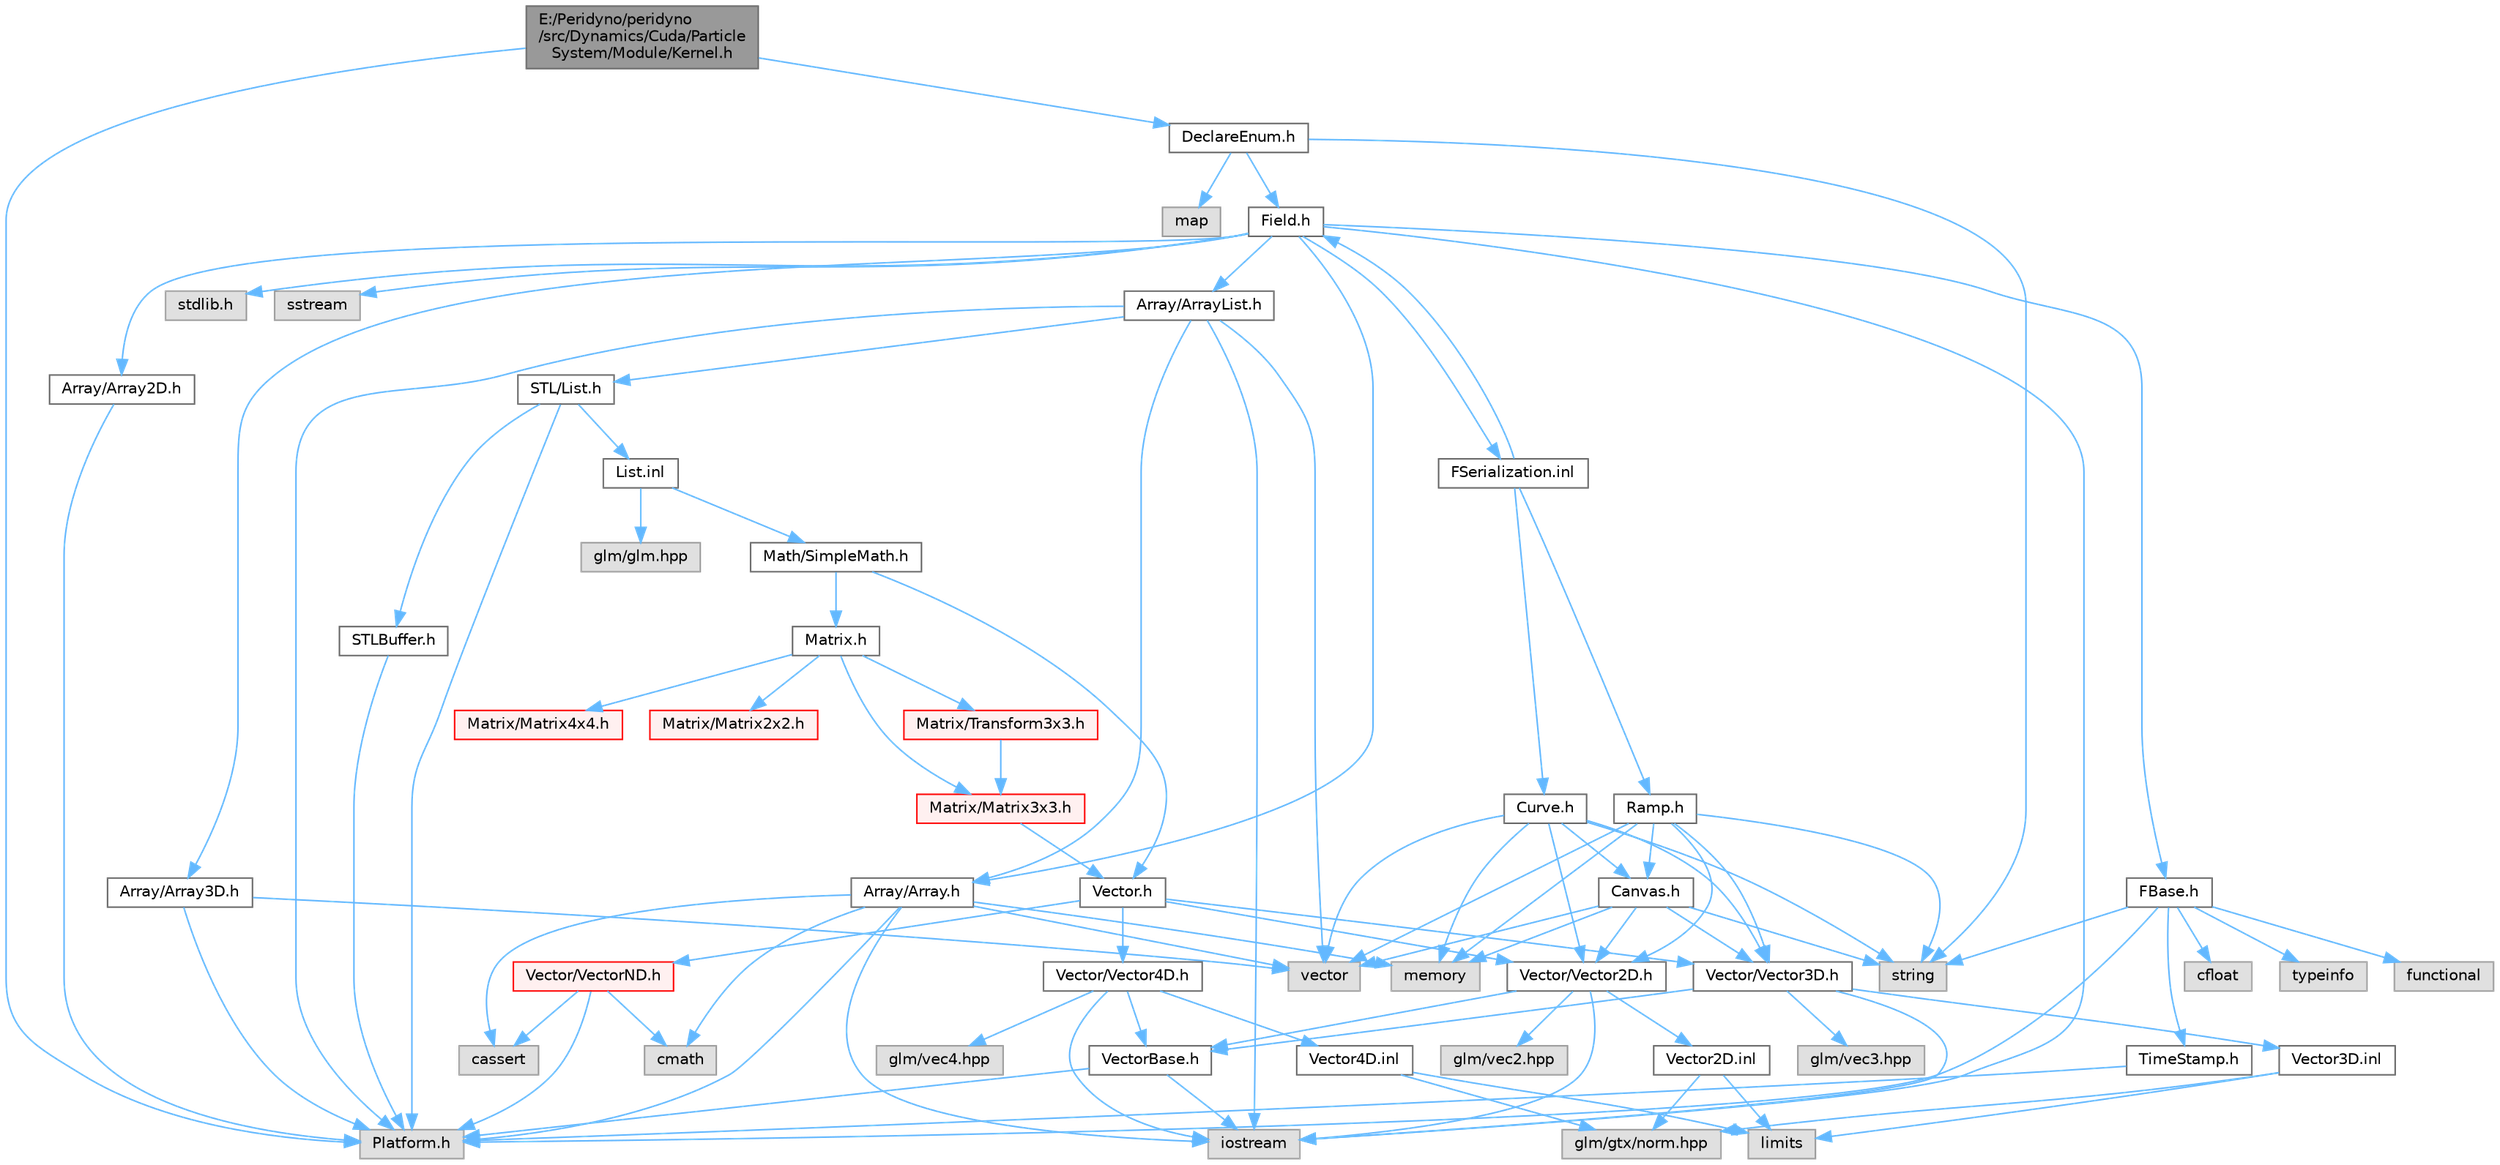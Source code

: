digraph "E:/Peridyno/peridyno/src/Dynamics/Cuda/ParticleSystem/Module/Kernel.h"
{
 // LATEX_PDF_SIZE
  bgcolor="transparent";
  edge [fontname=Helvetica,fontsize=10,labelfontname=Helvetica,labelfontsize=10];
  node [fontname=Helvetica,fontsize=10,shape=box,height=0.2,width=0.4];
  Node1 [id="Node000001",label="E:/Peridyno/peridyno\l/src/Dynamics/Cuda/Particle\lSystem/Module/Kernel.h",height=0.2,width=0.4,color="gray40", fillcolor="grey60", style="filled", fontcolor="black",tooltip=" "];
  Node1 -> Node2 [id="edge1_Node000001_Node000002",color="steelblue1",style="solid",tooltip=" "];
  Node2 [id="Node000002",label="Platform.h",height=0.2,width=0.4,color="grey60", fillcolor="#E0E0E0", style="filled",tooltip=" "];
  Node1 -> Node3 [id="edge2_Node000001_Node000003",color="steelblue1",style="solid",tooltip=" "];
  Node3 [id="Node000003",label="DeclareEnum.h",height=0.2,width=0.4,color="grey40", fillcolor="white", style="filled",URL="$_declare_enum_8h.html",tooltip=" "];
  Node3 -> Node4 [id="edge3_Node000003_Node000004",color="steelblue1",style="solid",tooltip=" "];
  Node4 [id="Node000004",label="map",height=0.2,width=0.4,color="grey60", fillcolor="#E0E0E0", style="filled",tooltip=" "];
  Node3 -> Node5 [id="edge4_Node000003_Node000005",color="steelblue1",style="solid",tooltip=" "];
  Node5 [id="Node000005",label="string",height=0.2,width=0.4,color="grey60", fillcolor="#E0E0E0", style="filled",tooltip=" "];
  Node3 -> Node6 [id="edge5_Node000003_Node000006",color="steelblue1",style="solid",tooltip=" "];
  Node6 [id="Node000006",label="Field.h",height=0.2,width=0.4,color="grey40", fillcolor="white", style="filled",URL="$_field_8h.html",tooltip=" "];
  Node6 -> Node7 [id="edge6_Node000006_Node000007",color="steelblue1",style="solid",tooltip=" "];
  Node7 [id="Node000007",label="iostream",height=0.2,width=0.4,color="grey60", fillcolor="#E0E0E0", style="filled",tooltip=" "];
  Node6 -> Node8 [id="edge7_Node000006_Node000008",color="steelblue1",style="solid",tooltip=" "];
  Node8 [id="Node000008",label="stdlib.h",height=0.2,width=0.4,color="grey60", fillcolor="#E0E0E0", style="filled",tooltip=" "];
  Node6 -> Node9 [id="edge8_Node000006_Node000009",color="steelblue1",style="solid",tooltip=" "];
  Node9 [id="Node000009",label="sstream",height=0.2,width=0.4,color="grey60", fillcolor="#E0E0E0", style="filled",tooltip=" "];
  Node6 -> Node10 [id="edge9_Node000006_Node000010",color="steelblue1",style="solid",tooltip=" "];
  Node10 [id="Node000010",label="FBase.h",height=0.2,width=0.4,color="grey40", fillcolor="white", style="filled",URL="$_f_base_8h.html",tooltip=" "];
  Node10 -> Node2 [id="edge10_Node000010_Node000002",color="steelblue1",style="solid",tooltip=" "];
  Node10 -> Node11 [id="edge11_Node000010_Node000011",color="steelblue1",style="solid",tooltip=" "];
  Node11 [id="Node000011",label="TimeStamp.h",height=0.2,width=0.4,color="grey40", fillcolor="white", style="filled",URL="$_time_stamp_8h.html",tooltip=" "];
  Node11 -> Node2 [id="edge12_Node000011_Node000002",color="steelblue1",style="solid",tooltip=" "];
  Node10 -> Node12 [id="edge13_Node000010_Node000012",color="steelblue1",style="solid",tooltip=" "];
  Node12 [id="Node000012",label="typeinfo",height=0.2,width=0.4,color="grey60", fillcolor="#E0E0E0", style="filled",tooltip=" "];
  Node10 -> Node5 [id="edge14_Node000010_Node000005",color="steelblue1",style="solid",tooltip=" "];
  Node10 -> Node13 [id="edge15_Node000010_Node000013",color="steelblue1",style="solid",tooltip=" "];
  Node13 [id="Node000013",label="functional",height=0.2,width=0.4,color="grey60", fillcolor="#E0E0E0", style="filled",tooltip=" "];
  Node10 -> Node14 [id="edge16_Node000010_Node000014",color="steelblue1",style="solid",tooltip=" "];
  Node14 [id="Node000014",label="cfloat",height=0.2,width=0.4,color="grey60", fillcolor="#E0E0E0", style="filled",tooltip=" "];
  Node6 -> Node15 [id="edge17_Node000006_Node000015",color="steelblue1",style="solid",tooltip=" "];
  Node15 [id="Node000015",label="Array/Array.h",height=0.2,width=0.4,color="grey40", fillcolor="white", style="filled",URL="$_array_8h.html",tooltip=" "];
  Node15 -> Node2 [id="edge18_Node000015_Node000002",color="steelblue1",style="solid",tooltip=" "];
  Node15 -> Node16 [id="edge19_Node000015_Node000016",color="steelblue1",style="solid",tooltip=" "];
  Node16 [id="Node000016",label="cassert",height=0.2,width=0.4,color="grey60", fillcolor="#E0E0E0", style="filled",tooltip=" "];
  Node15 -> Node17 [id="edge20_Node000015_Node000017",color="steelblue1",style="solid",tooltip=" "];
  Node17 [id="Node000017",label="vector",height=0.2,width=0.4,color="grey60", fillcolor="#E0E0E0", style="filled",tooltip=" "];
  Node15 -> Node7 [id="edge21_Node000015_Node000007",color="steelblue1",style="solid",tooltip=" "];
  Node15 -> Node18 [id="edge22_Node000015_Node000018",color="steelblue1",style="solid",tooltip=" "];
  Node18 [id="Node000018",label="memory",height=0.2,width=0.4,color="grey60", fillcolor="#E0E0E0", style="filled",tooltip=" "];
  Node15 -> Node19 [id="edge23_Node000015_Node000019",color="steelblue1",style="solid",tooltip=" "];
  Node19 [id="Node000019",label="cmath",height=0.2,width=0.4,color="grey60", fillcolor="#E0E0E0", style="filled",tooltip=" "];
  Node6 -> Node20 [id="edge24_Node000006_Node000020",color="steelblue1",style="solid",tooltip=" "];
  Node20 [id="Node000020",label="Array/Array2D.h",height=0.2,width=0.4,color="grey40", fillcolor="white", style="filled",URL="$_array2_d_8h.html",tooltip=" "];
  Node20 -> Node2 [id="edge25_Node000020_Node000002",color="steelblue1",style="solid",tooltip=" "];
  Node6 -> Node21 [id="edge26_Node000006_Node000021",color="steelblue1",style="solid",tooltip=" "];
  Node21 [id="Node000021",label="Array/Array3D.h",height=0.2,width=0.4,color="grey40", fillcolor="white", style="filled",URL="$_array3_d_8h.html",tooltip=" "];
  Node21 -> Node2 [id="edge27_Node000021_Node000002",color="steelblue1",style="solid",tooltip=" "];
  Node21 -> Node17 [id="edge28_Node000021_Node000017",color="steelblue1",style="solid",tooltip=" "];
  Node6 -> Node22 [id="edge29_Node000006_Node000022",color="steelblue1",style="solid",tooltip=" "];
  Node22 [id="Node000022",label="Array/ArrayList.h",height=0.2,width=0.4,color="grey40", fillcolor="white", style="filled",URL="$_array_list_8h.html",tooltip=" "];
  Node22 -> Node17 [id="edge30_Node000022_Node000017",color="steelblue1",style="solid",tooltip=" "];
  Node22 -> Node7 [id="edge31_Node000022_Node000007",color="steelblue1",style="solid",tooltip=" "];
  Node22 -> Node2 [id="edge32_Node000022_Node000002",color="steelblue1",style="solid",tooltip=" "];
  Node22 -> Node23 [id="edge33_Node000022_Node000023",color="steelblue1",style="solid",tooltip=" "];
  Node23 [id="Node000023",label="STL/List.h",height=0.2,width=0.4,color="grey40", fillcolor="white", style="filled",URL="$_list_8h.html",tooltip=" "];
  Node23 -> Node2 [id="edge34_Node000023_Node000002",color="steelblue1",style="solid",tooltip=" "];
  Node23 -> Node24 [id="edge35_Node000023_Node000024",color="steelblue1",style="solid",tooltip=" "];
  Node24 [id="Node000024",label="STLBuffer.h",height=0.2,width=0.4,color="grey40", fillcolor="white", style="filled",URL="$_s_t_l_buffer_8h.html",tooltip=" "];
  Node24 -> Node2 [id="edge36_Node000024_Node000002",color="steelblue1",style="solid",tooltip=" "];
  Node23 -> Node25 [id="edge37_Node000023_Node000025",color="steelblue1",style="solid",tooltip=" "];
  Node25 [id="Node000025",label="List.inl",height=0.2,width=0.4,color="grey40", fillcolor="white", style="filled",URL="$_list_8inl.html",tooltip=" "];
  Node25 -> Node26 [id="edge38_Node000025_Node000026",color="steelblue1",style="solid",tooltip=" "];
  Node26 [id="Node000026",label="Math/SimpleMath.h",height=0.2,width=0.4,color="grey40", fillcolor="white", style="filled",URL="$_simple_math_8h.html",tooltip=" "];
  Node26 -> Node27 [id="edge39_Node000026_Node000027",color="steelblue1",style="solid",tooltip=" "];
  Node27 [id="Node000027",label="Vector.h",height=0.2,width=0.4,color="grey40", fillcolor="white", style="filled",URL="$_vector_8h.html",tooltip=" "];
  Node27 -> Node28 [id="edge40_Node000027_Node000028",color="steelblue1",style="solid",tooltip=" "];
  Node28 [id="Node000028",label="Vector/Vector2D.h",height=0.2,width=0.4,color="grey40", fillcolor="white", style="filled",URL="$_vector2_d_8h.html",tooltip=" "];
  Node28 -> Node29 [id="edge41_Node000028_Node000029",color="steelblue1",style="solid",tooltip=" "];
  Node29 [id="Node000029",label="glm/vec2.hpp",height=0.2,width=0.4,color="grey60", fillcolor="#E0E0E0", style="filled",tooltip=" "];
  Node28 -> Node7 [id="edge42_Node000028_Node000007",color="steelblue1",style="solid",tooltip=" "];
  Node28 -> Node30 [id="edge43_Node000028_Node000030",color="steelblue1",style="solid",tooltip=" "];
  Node30 [id="Node000030",label="VectorBase.h",height=0.2,width=0.4,color="grey40", fillcolor="white", style="filled",URL="$_vector_base_8h.html",tooltip=" "];
  Node30 -> Node7 [id="edge44_Node000030_Node000007",color="steelblue1",style="solid",tooltip=" "];
  Node30 -> Node2 [id="edge45_Node000030_Node000002",color="steelblue1",style="solid",tooltip=" "];
  Node28 -> Node31 [id="edge46_Node000028_Node000031",color="steelblue1",style="solid",tooltip=" "];
  Node31 [id="Node000031",label="Vector2D.inl",height=0.2,width=0.4,color="grey40", fillcolor="white", style="filled",URL="$_vector2_d_8inl.html",tooltip=" "];
  Node31 -> Node32 [id="edge47_Node000031_Node000032",color="steelblue1",style="solid",tooltip=" "];
  Node32 [id="Node000032",label="limits",height=0.2,width=0.4,color="grey60", fillcolor="#E0E0E0", style="filled",tooltip=" "];
  Node31 -> Node33 [id="edge48_Node000031_Node000033",color="steelblue1",style="solid",tooltip=" "];
  Node33 [id="Node000033",label="glm/gtx/norm.hpp",height=0.2,width=0.4,color="grey60", fillcolor="#E0E0E0", style="filled",tooltip=" "];
  Node27 -> Node34 [id="edge49_Node000027_Node000034",color="steelblue1",style="solid",tooltip=" "];
  Node34 [id="Node000034",label="Vector/Vector3D.h",height=0.2,width=0.4,color="grey40", fillcolor="white", style="filled",URL="$_vector3_d_8h.html",tooltip=" "];
  Node34 -> Node35 [id="edge50_Node000034_Node000035",color="steelblue1",style="solid",tooltip=" "];
  Node35 [id="Node000035",label="glm/vec3.hpp",height=0.2,width=0.4,color="grey60", fillcolor="#E0E0E0", style="filled",tooltip=" "];
  Node34 -> Node7 [id="edge51_Node000034_Node000007",color="steelblue1",style="solid",tooltip=" "];
  Node34 -> Node30 [id="edge52_Node000034_Node000030",color="steelblue1",style="solid",tooltip=" "];
  Node34 -> Node36 [id="edge53_Node000034_Node000036",color="steelblue1",style="solid",tooltip=" "];
  Node36 [id="Node000036",label="Vector3D.inl",height=0.2,width=0.4,color="grey40", fillcolor="white", style="filled",URL="$_vector3_d_8inl.html",tooltip=" "];
  Node36 -> Node32 [id="edge54_Node000036_Node000032",color="steelblue1",style="solid",tooltip=" "];
  Node36 -> Node33 [id="edge55_Node000036_Node000033",color="steelblue1",style="solid",tooltip=" "];
  Node27 -> Node37 [id="edge56_Node000027_Node000037",color="steelblue1",style="solid",tooltip=" "];
  Node37 [id="Node000037",label="Vector/Vector4D.h",height=0.2,width=0.4,color="grey40", fillcolor="white", style="filled",URL="$_vector4_d_8h.html",tooltip=" "];
  Node37 -> Node38 [id="edge57_Node000037_Node000038",color="steelblue1",style="solid",tooltip=" "];
  Node38 [id="Node000038",label="glm/vec4.hpp",height=0.2,width=0.4,color="grey60", fillcolor="#E0E0E0", style="filled",tooltip=" "];
  Node37 -> Node7 [id="edge58_Node000037_Node000007",color="steelblue1",style="solid",tooltip=" "];
  Node37 -> Node30 [id="edge59_Node000037_Node000030",color="steelblue1",style="solid",tooltip=" "];
  Node37 -> Node39 [id="edge60_Node000037_Node000039",color="steelblue1",style="solid",tooltip=" "];
  Node39 [id="Node000039",label="Vector4D.inl",height=0.2,width=0.4,color="grey40", fillcolor="white", style="filled",URL="$_vector4_d_8inl.html",tooltip=" "];
  Node39 -> Node32 [id="edge61_Node000039_Node000032",color="steelblue1",style="solid",tooltip=" "];
  Node39 -> Node33 [id="edge62_Node000039_Node000033",color="steelblue1",style="solid",tooltip=" "];
  Node27 -> Node40 [id="edge63_Node000027_Node000040",color="steelblue1",style="solid",tooltip=" "];
  Node40 [id="Node000040",label="Vector/VectorND.h",height=0.2,width=0.4,color="red", fillcolor="#FFF0F0", style="filled",URL="$_vector_n_d_8h.html",tooltip=" "];
  Node40 -> Node19 [id="edge64_Node000040_Node000019",color="steelblue1",style="solid",tooltip=" "];
  Node40 -> Node16 [id="edge65_Node000040_Node000016",color="steelblue1",style="solid",tooltip=" "];
  Node40 -> Node2 [id="edge66_Node000040_Node000002",color="steelblue1",style="solid",tooltip=" "];
  Node26 -> Node45 [id="edge67_Node000026_Node000045",color="steelblue1",style="solid",tooltip=" "];
  Node45 [id="Node000045",label="Matrix.h",height=0.2,width=0.4,color="grey40", fillcolor="white", style="filled",URL="$_matrix_8h.html",tooltip=" "];
  Node45 -> Node46 [id="edge68_Node000045_Node000046",color="steelblue1",style="solid",tooltip=" "];
  Node46 [id="Node000046",label="Matrix/Matrix2x2.h",height=0.2,width=0.4,color="red", fillcolor="#FFF0F0", style="filled",URL="$_matrix2x2_8h.html",tooltip=" "];
  Node45 -> Node51 [id="edge69_Node000045_Node000051",color="steelblue1",style="solid",tooltip=" "];
  Node51 [id="Node000051",label="Matrix/Matrix3x3.h",height=0.2,width=0.4,color="red", fillcolor="#FFF0F0", style="filled",URL="$_matrix3x3_8h.html",tooltip=" "];
  Node51 -> Node27 [id="edge70_Node000051_Node000027",color="steelblue1",style="solid",tooltip=" "];
  Node45 -> Node54 [id="edge71_Node000045_Node000054",color="steelblue1",style="solid",tooltip=" "];
  Node54 [id="Node000054",label="Matrix/Matrix4x4.h",height=0.2,width=0.4,color="red", fillcolor="#FFF0F0", style="filled",URL="$_matrix4x4_8h.html",tooltip=" "];
  Node45 -> Node57 [id="edge72_Node000045_Node000057",color="steelblue1",style="solid",tooltip=" "];
  Node57 [id="Node000057",label="Matrix/Transform3x3.h",height=0.2,width=0.4,color="red", fillcolor="#FFF0F0", style="filled",URL="$_transform3x3_8h.html",tooltip=" "];
  Node57 -> Node51 [id="edge73_Node000057_Node000051",color="steelblue1",style="solid",tooltip=" "];
  Node25 -> Node62 [id="edge74_Node000025_Node000062",color="steelblue1",style="solid",tooltip=" "];
  Node62 [id="Node000062",label="glm/glm.hpp",height=0.2,width=0.4,color="grey60", fillcolor="#E0E0E0", style="filled",tooltip=" "];
  Node22 -> Node15 [id="edge75_Node000022_Node000015",color="steelblue1",style="solid",tooltip=" "];
  Node6 -> Node63 [id="edge76_Node000006_Node000063",color="steelblue1",style="solid",tooltip=" "];
  Node63 [id="Node000063",label="FSerialization.inl",height=0.2,width=0.4,color="grey40", fillcolor="white", style="filled",URL="$_f_serialization_8inl.html",tooltip=" "];
  Node63 -> Node6 [id="edge77_Node000063_Node000006",color="steelblue1",style="solid",tooltip=" "];
  Node63 -> Node64 [id="edge78_Node000063_Node000064",color="steelblue1",style="solid",tooltip=" "];
  Node64 [id="Node000064",label="Ramp.h",height=0.2,width=0.4,color="grey40", fillcolor="white", style="filled",URL="$_ramp_8h.html",tooltip=" "];
  Node64 -> Node17 [id="edge79_Node000064_Node000017",color="steelblue1",style="solid",tooltip=" "];
  Node64 -> Node18 [id="edge80_Node000064_Node000018",color="steelblue1",style="solid",tooltip=" "];
  Node64 -> Node5 [id="edge81_Node000064_Node000005",color="steelblue1",style="solid",tooltip=" "];
  Node64 -> Node28 [id="edge82_Node000064_Node000028",color="steelblue1",style="solid",tooltip=" "];
  Node64 -> Node34 [id="edge83_Node000064_Node000034",color="steelblue1",style="solid",tooltip=" "];
  Node64 -> Node65 [id="edge84_Node000064_Node000065",color="steelblue1",style="solid",tooltip=" "];
  Node65 [id="Node000065",label="Canvas.h",height=0.2,width=0.4,color="grey40", fillcolor="white", style="filled",URL="$_canvas_8h.html",tooltip=" "];
  Node65 -> Node17 [id="edge85_Node000065_Node000017",color="steelblue1",style="solid",tooltip=" "];
  Node65 -> Node18 [id="edge86_Node000065_Node000018",color="steelblue1",style="solid",tooltip=" "];
  Node65 -> Node5 [id="edge87_Node000065_Node000005",color="steelblue1",style="solid",tooltip=" "];
  Node65 -> Node28 [id="edge88_Node000065_Node000028",color="steelblue1",style="solid",tooltip=" "];
  Node65 -> Node34 [id="edge89_Node000065_Node000034",color="steelblue1",style="solid",tooltip=" "];
  Node63 -> Node66 [id="edge90_Node000063_Node000066",color="steelblue1",style="solid",tooltip=" "];
  Node66 [id="Node000066",label="Curve.h",height=0.2,width=0.4,color="grey40", fillcolor="white", style="filled",URL="$_curve_8h.html",tooltip=" "];
  Node66 -> Node17 [id="edge91_Node000066_Node000017",color="steelblue1",style="solid",tooltip=" "];
  Node66 -> Node18 [id="edge92_Node000066_Node000018",color="steelblue1",style="solid",tooltip=" "];
  Node66 -> Node5 [id="edge93_Node000066_Node000005",color="steelblue1",style="solid",tooltip=" "];
  Node66 -> Node28 [id="edge94_Node000066_Node000028",color="steelblue1",style="solid",tooltip=" "];
  Node66 -> Node34 [id="edge95_Node000066_Node000034",color="steelblue1",style="solid",tooltip=" "];
  Node66 -> Node65 [id="edge96_Node000066_Node000065",color="steelblue1",style="solid",tooltip=" "];
}
